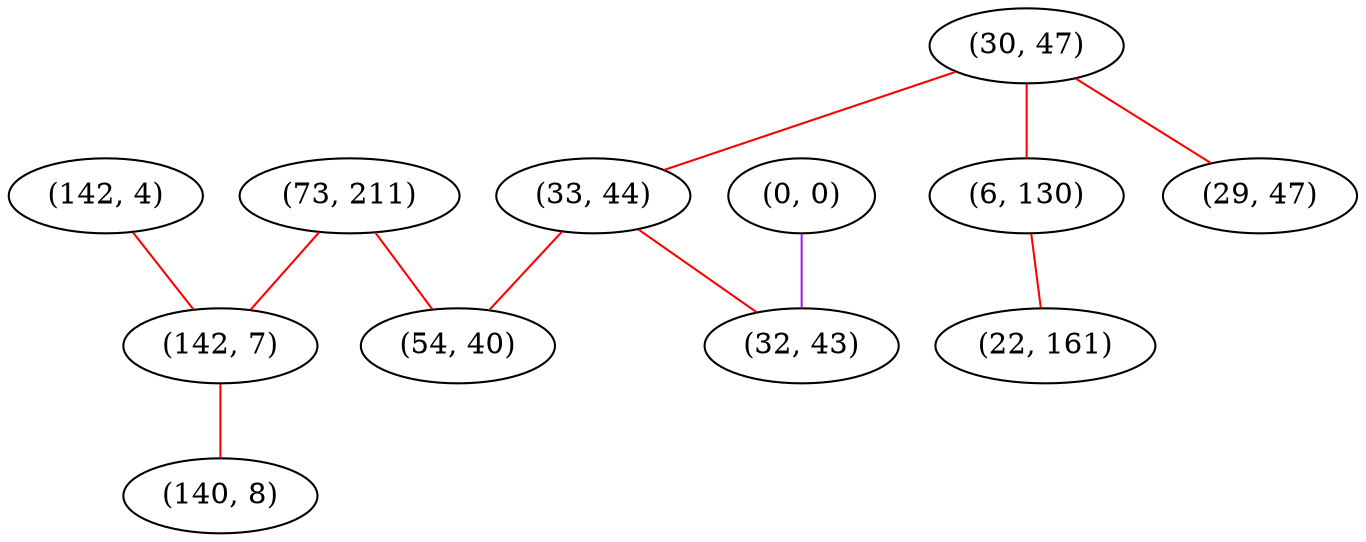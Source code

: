 graph "" {
"(73, 211)";
"(30, 47)";
"(33, 44)";
"(142, 4)";
"(142, 7)";
"(0, 0)";
"(32, 43)";
"(6, 130)";
"(54, 40)";
"(22, 161)";
"(29, 47)";
"(140, 8)";
"(73, 211)" -- "(142, 7)"  [color=red, key=0, weight=1];
"(73, 211)" -- "(54, 40)"  [color=red, key=0, weight=1];
"(30, 47)" -- "(29, 47)"  [color=red, key=0, weight=1];
"(30, 47)" -- "(6, 130)"  [color=red, key=0, weight=1];
"(30, 47)" -- "(33, 44)"  [color=red, key=0, weight=1];
"(33, 44)" -- "(32, 43)"  [color=red, key=0, weight=1];
"(33, 44)" -- "(54, 40)"  [color=red, key=0, weight=1];
"(142, 4)" -- "(142, 7)"  [color=red, key=0, weight=1];
"(142, 7)" -- "(140, 8)"  [color=red, key=0, weight=1];
"(0, 0)" -- "(32, 43)"  [color=purple, key=0, weight=4];
"(6, 130)" -- "(22, 161)"  [color=red, key=0, weight=1];
}
